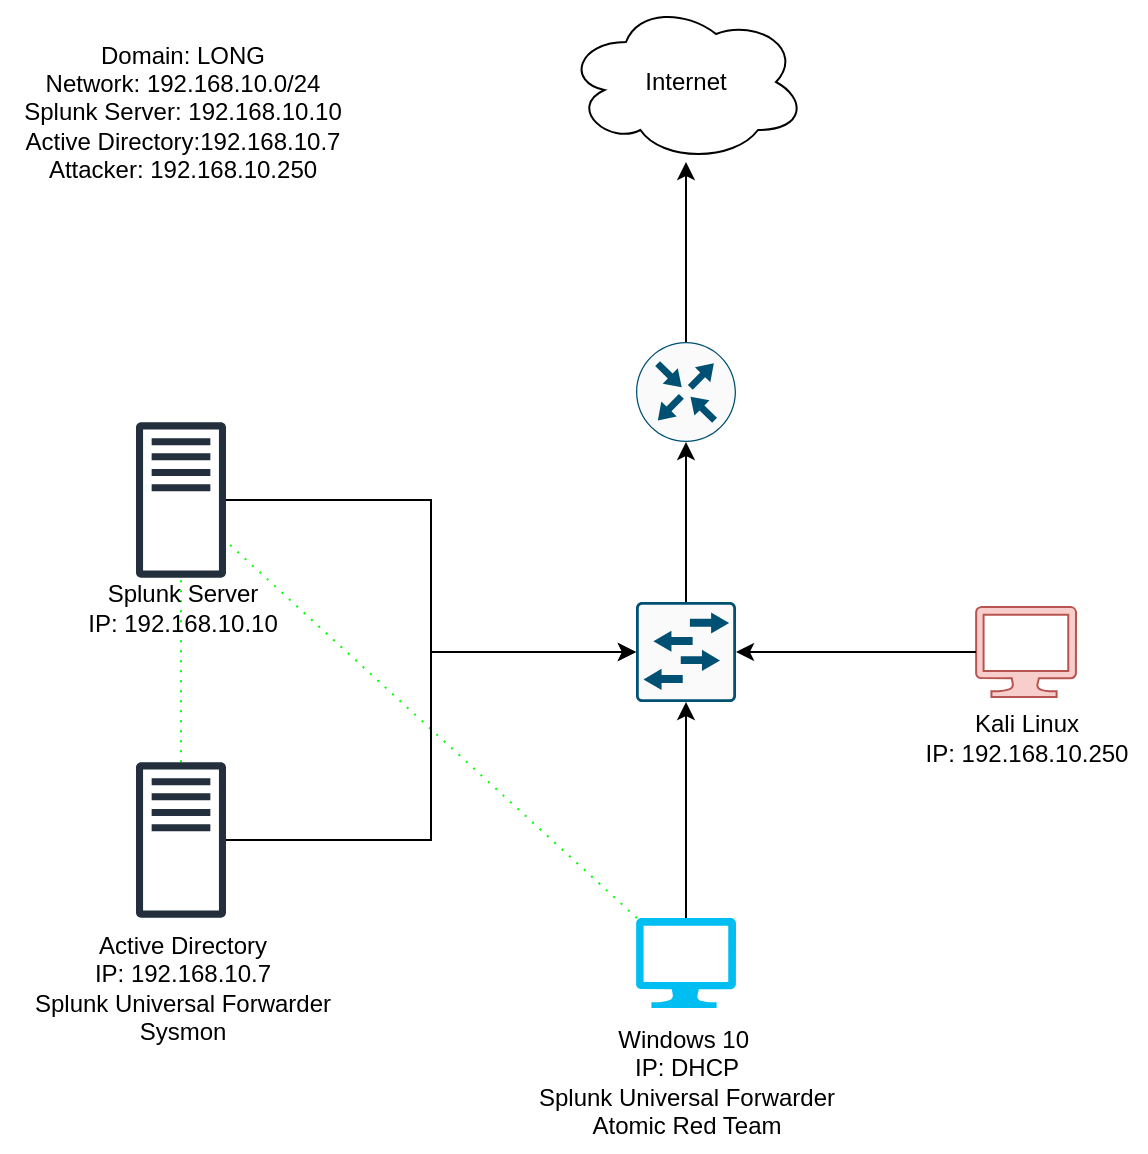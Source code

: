 <mxfile version="24.0.7" type="github">
  <diagram name="Page-1" id="QtfEjkOtpLFMkZAzNLs4">
    <mxGraphModel dx="1434" dy="780" grid="1" gridSize="10" guides="1" tooltips="1" connect="1" arrows="1" fold="1" page="1" pageScale="1" pageWidth="850" pageHeight="1100" math="0" shadow="0">
      <root>
        <mxCell id="0" />
        <mxCell id="1" parent="0" />
        <mxCell id="42FmxvBwuT499A1IY16l-26" style="rounded=0;orthogonalLoop=1;jettySize=auto;html=1;dashed=1;dashPattern=1 4;endArrow=none;endFill=0;strokeColor=#00FF00;" edge="1" parent="1" source="HxvYnMOF_ba8woNKWuBM-1" target="HxvYnMOF_ba8woNKWuBM-2">
          <mxGeometry relative="1" as="geometry" />
        </mxCell>
        <mxCell id="HxvYnMOF_ba8woNKWuBM-1" value="" style="sketch=0;outlineConnect=0;fontColor=#232F3E;gradientColor=none;fillColor=#232F3D;strokeColor=none;dashed=0;verticalLabelPosition=bottom;verticalAlign=top;align=center;html=1;fontSize=12;fontStyle=0;aspect=fixed;pointerEvents=1;shape=mxgraph.aws4.traditional_server;" parent="1" vertex="1">
          <mxGeometry x="140" y="410" width="45" height="78" as="geometry" />
        </mxCell>
        <mxCell id="HxvYnMOF_ba8woNKWuBM-2" value="" style="sketch=0;outlineConnect=0;fontColor=#232F3E;gradientColor=none;fillColor=#232F3D;strokeColor=none;dashed=0;verticalLabelPosition=bottom;verticalAlign=top;align=center;html=1;fontSize=12;fontStyle=0;aspect=fixed;pointerEvents=1;shape=mxgraph.aws4.traditional_server;" parent="1" vertex="1">
          <mxGeometry x="140" y="240" width="45" height="78" as="geometry" />
        </mxCell>
        <mxCell id="42FmxvBwuT499A1IY16l-25" style="rounded=0;orthogonalLoop=1;jettySize=auto;html=1;dashed=1;dashPattern=1 4;endArrow=none;endFill=0;strokeColor=#00FF00;" edge="1" parent="1" source="42FmxvBwuT499A1IY16l-1" target="HxvYnMOF_ba8woNKWuBM-2">
          <mxGeometry relative="1" as="geometry" />
        </mxCell>
        <mxCell id="42FmxvBwuT499A1IY16l-1" value="" style="verticalLabelPosition=bottom;html=1;verticalAlign=top;align=center;strokeColor=none;fillColor=#00BEF2;shape=mxgraph.azure.computer;pointerEvents=1;" vertex="1" parent="1">
          <mxGeometry x="390" y="488" width="50" height="45" as="geometry" />
        </mxCell>
        <mxCell id="42FmxvBwuT499A1IY16l-2" value="" style="verticalLabelPosition=bottom;html=1;verticalAlign=top;align=center;strokeColor=#b85450;fillColor=#f8cecc;shape=mxgraph.azure.computer;pointerEvents=1;" vertex="1" parent="1">
          <mxGeometry x="560" y="332.5" width="50" height="45" as="geometry" />
        </mxCell>
        <mxCell id="42FmxvBwuT499A1IY16l-4" value="" style="sketch=0;points=[[0.015,0.015,0],[0.985,0.015,0],[0.985,0.985,0],[0.015,0.985,0],[0.25,0,0],[0.5,0,0],[0.75,0,0],[1,0.25,0],[1,0.5,0],[1,0.75,0],[0.75,1,0],[0.5,1,0],[0.25,1,0],[0,0.75,0],[0,0.5,0],[0,0.25,0]];verticalLabelPosition=bottom;html=1;verticalAlign=top;aspect=fixed;align=center;pointerEvents=1;shape=mxgraph.cisco19.rect;prIcon=l2_switch;fillColor=#FAFAFA;strokeColor=#005073;" vertex="1" parent="1">
          <mxGeometry x="390" y="330" width="50" height="50" as="geometry" />
        </mxCell>
        <mxCell id="42FmxvBwuT499A1IY16l-17" style="rounded=0;orthogonalLoop=1;jettySize=auto;html=1;exitX=0.5;exitY=0;exitDx=0;exitDy=0;exitPerimeter=0;" edge="1" parent="1" source="42FmxvBwuT499A1IY16l-5" target="42FmxvBwuT499A1IY16l-6">
          <mxGeometry relative="1" as="geometry" />
        </mxCell>
        <mxCell id="42FmxvBwuT499A1IY16l-5" value="" style="sketch=0;points=[[0.5,0,0],[1,0.5,0],[0.5,1,0],[0,0.5,0],[0.145,0.145,0],[0.856,0.145,0],[0.855,0.856,0],[0.145,0.855,0]];verticalLabelPosition=bottom;html=1;verticalAlign=top;aspect=fixed;align=center;pointerEvents=1;shape=mxgraph.cisco19.rect;prIcon=router;fillColor=#FAFAFA;strokeColor=#005073;" vertex="1" parent="1">
          <mxGeometry x="390" y="200" width="50" height="50" as="geometry" />
        </mxCell>
        <mxCell id="42FmxvBwuT499A1IY16l-6" value="Internet" style="ellipse;shape=cloud;whiteSpace=wrap;html=1;" vertex="1" parent="1">
          <mxGeometry x="355" y="30" width="120" height="80" as="geometry" />
        </mxCell>
        <mxCell id="42FmxvBwuT499A1IY16l-11" style="edgeStyle=orthogonalEdgeStyle;rounded=0;orthogonalLoop=1;jettySize=auto;html=1;entryX=0.5;entryY=1;entryDx=0;entryDy=0;entryPerimeter=0;" edge="1" parent="1" source="42FmxvBwuT499A1IY16l-1" target="42FmxvBwuT499A1IY16l-4">
          <mxGeometry relative="1" as="geometry" />
        </mxCell>
        <mxCell id="42FmxvBwuT499A1IY16l-13" style="edgeStyle=orthogonalEdgeStyle;rounded=0;orthogonalLoop=1;jettySize=auto;html=1;entryX=0;entryY=0.5;entryDx=0;entryDy=0;entryPerimeter=0;" edge="1" parent="1" source="HxvYnMOF_ba8woNKWuBM-1" target="42FmxvBwuT499A1IY16l-4">
          <mxGeometry relative="1" as="geometry" />
        </mxCell>
        <mxCell id="42FmxvBwuT499A1IY16l-15" style="edgeStyle=orthogonalEdgeStyle;rounded=0;orthogonalLoop=1;jettySize=auto;html=1;entryX=0;entryY=0.5;entryDx=0;entryDy=0;entryPerimeter=0;" edge="1" parent="1" source="HxvYnMOF_ba8woNKWuBM-2" target="42FmxvBwuT499A1IY16l-4">
          <mxGeometry relative="1" as="geometry" />
        </mxCell>
        <mxCell id="42FmxvBwuT499A1IY16l-16" style="edgeStyle=orthogonalEdgeStyle;rounded=0;orthogonalLoop=1;jettySize=auto;html=1;entryX=1;entryY=0.5;entryDx=0;entryDy=0;entryPerimeter=0;" edge="1" parent="1" source="42FmxvBwuT499A1IY16l-2" target="42FmxvBwuT499A1IY16l-4">
          <mxGeometry relative="1" as="geometry" />
        </mxCell>
        <mxCell id="42FmxvBwuT499A1IY16l-18" style="edgeStyle=orthogonalEdgeStyle;rounded=0;orthogonalLoop=1;jettySize=auto;html=1;entryX=0.5;entryY=1;entryDx=0;entryDy=0;entryPerimeter=0;" edge="1" parent="1" source="42FmxvBwuT499A1IY16l-4" target="42FmxvBwuT499A1IY16l-5">
          <mxGeometry relative="1" as="geometry" />
        </mxCell>
        <mxCell id="42FmxvBwuT499A1IY16l-19" value="Domain: LONG&lt;div&gt;Network: 192.168.10.0/24&lt;/div&gt;&lt;div&gt;Splunk Server: 192.168.10.10&lt;/div&gt;&lt;div&gt;Active Directory:192.168.10.7&lt;/div&gt;&lt;div&gt;Attacker: 192.168.10.250&lt;/div&gt;" style="text;html=1;align=center;verticalAlign=middle;resizable=0;points=[];autosize=1;strokeColor=none;fillColor=none;" vertex="1" parent="1">
          <mxGeometry x="72.5" y="40" width="180" height="90" as="geometry" />
        </mxCell>
        <mxCell id="42FmxvBwuT499A1IY16l-20" value="Splunk Server&lt;div&gt;IP: 192.168.10.10&lt;/div&gt;" style="text;html=1;align=center;verticalAlign=middle;resizable=0;points=[];autosize=1;strokeColor=none;fillColor=none;" vertex="1" parent="1">
          <mxGeometry x="102.5" y="313" width="120" height="40" as="geometry" />
        </mxCell>
        <mxCell id="42FmxvBwuT499A1IY16l-21" value="Active Directory&lt;div&gt;IP: 192.168.10.7&lt;/div&gt;&lt;div&gt;Splunk Universal Forwarder&lt;/div&gt;&lt;div&gt;Sysmon&lt;/div&gt;" style="text;html=1;align=center;verticalAlign=middle;resizable=0;points=[];autosize=1;strokeColor=none;fillColor=none;" vertex="1" parent="1">
          <mxGeometry x="77.5" y="488" width="170" height="70" as="geometry" />
        </mxCell>
        <mxCell id="42FmxvBwuT499A1IY16l-22" value="Windows 10&amp;nbsp;&lt;div&gt;IP: DHCP&lt;/div&gt;&lt;div&gt;Splunk Universal Forwarder&lt;/div&gt;&lt;div&gt;Atomic Red Team&lt;/div&gt;" style="text;html=1;align=center;verticalAlign=middle;resizable=0;points=[];autosize=1;strokeColor=none;fillColor=none;" vertex="1" parent="1">
          <mxGeometry x="330" y="535" width="170" height="70" as="geometry" />
        </mxCell>
        <mxCell id="42FmxvBwuT499A1IY16l-23" value="Kali Linux&lt;div&gt;IP: 192.168.10.250&lt;/div&gt;" style="text;html=1;align=center;verticalAlign=middle;resizable=0;points=[];autosize=1;strokeColor=none;fillColor=none;" vertex="1" parent="1">
          <mxGeometry x="525" y="377.5" width="120" height="40" as="geometry" />
        </mxCell>
      </root>
    </mxGraphModel>
  </diagram>
</mxfile>
